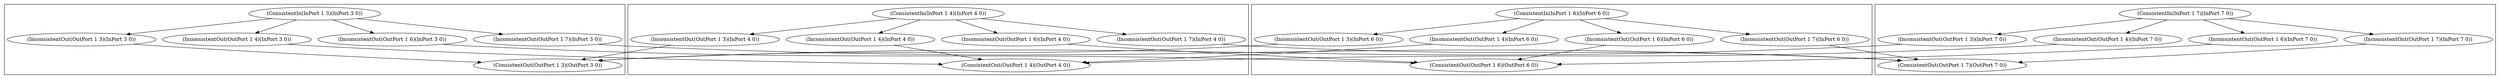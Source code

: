 digraph G {
  "(ConsistentIn(InPort 1 3)(InPort 3 0))";
  "(ConsistentIn(InPort 1 4)(InPort 4 0))";
  "(ConsistentIn(InPort 1 6)(InPort 6 0))";
  "(ConsistentIn(InPort 1 7)(InPort 7 0))";
  "(InconsistentOut(OutPort 1 3)(InPort 3 0))";
  "(InconsistentOut(OutPort 1 3)(InPort 4 0))";
  "(InconsistentOut(OutPort 1 3)(InPort 6 0))";
  "(InconsistentOut(OutPort 1 3)(InPort 7 0))";
  "(InconsistentOut(OutPort 1 4)(InPort 3 0))";
  "(InconsistentOut(OutPort 1 4)(InPort 4 0))";
  "(InconsistentOut(OutPort 1 4)(InPort 6 0))";
  "(InconsistentOut(OutPort 1 4)(InPort 7 0))";
  "(InconsistentOut(OutPort 1 6)(InPort 3 0))";
  "(InconsistentOut(OutPort 1 6)(InPort 4 0))";
  "(InconsistentOut(OutPort 1 6)(InPort 6 0))";
  "(InconsistentOut(OutPort 1 6)(InPort 7 0))";
  "(InconsistentOut(OutPort 1 7)(InPort 3 0))";
  "(InconsistentOut(OutPort 1 7)(InPort 4 0))";
  "(InconsistentOut(OutPort 1 7)(InPort 6 0))";
  "(InconsistentOut(OutPort 1 7)(InPort 7 0))";
  "(ConsistentOut(OutPort 1 3)(OutPort 3 0))";
  "(ConsistentOut(OutPort 1 4)(OutPort 4 0))";
  "(ConsistentOut(OutPort 1 6)(OutPort 6 0))";
  "(ConsistentOut(OutPort 1 7)(OutPort 7 0))";
  
  subgraph cluster_3 { "(ConsistentOut(OutPort 1 3)(OutPort 3 0))";"(InconsistentOut(OutPort 1 7)(InPort 3 0))";"(InconsistentOut(OutPort 1 6)(InPort 3 0))";"(InconsistentOut(OutPort 1 4)(InPort 3 0))";"(InconsistentOut(OutPort 1 3)(InPort 3 0))";"(ConsistentIn(InPort 1 3)(InPort 3 0))";
     };
  subgraph cluster_4 { "(ConsistentOut(OutPort 1 4)(OutPort 4 0))";"(InconsistentOut(OutPort 1 7)(InPort 4 0))";"(InconsistentOut(OutPort 1 6)(InPort 4 0))";"(InconsistentOut(OutPort 1 4)(InPort 4 0))";"(InconsistentOut(OutPort 1 3)(InPort 4 0))";"(ConsistentIn(InPort 1 4)(InPort 4 0))";
     };
  subgraph cluster_6 { "(ConsistentOut(OutPort 1 6)(OutPort 6 0))";"(InconsistentOut(OutPort 1 7)(InPort 6 0))";"(InconsistentOut(OutPort 1 6)(InPort 6 0))";"(InconsistentOut(OutPort 1 4)(InPort 6 0))";"(InconsistentOut(OutPort 1 3)(InPort 6 0))";"(ConsistentIn(InPort 1 6)(InPort 6 0))";
     };
  subgraph cluster_7 { "(ConsistentOut(OutPort 1 7)(OutPort 7 0))";"(InconsistentOut(OutPort 1 7)(InPort 7 0))";"(InconsistentOut(OutPort 1 6)(InPort 7 0))";"(InconsistentOut(OutPort 1 4)(InPort 7 0))";"(InconsistentOut(OutPort 1 3)(InPort 7 0))";"(ConsistentIn(InPort 1 7)(InPort 7 0))";
     };
  
  "(ConsistentIn(InPort 1 3)(InPort 3 0))" -> "(InconsistentOut(OutPort 1 3)(InPort 3 0))";
  "(ConsistentIn(InPort 1 3)(InPort 3 0))" -> "(InconsistentOut(OutPort 1 4)(InPort 3 0))";
  "(ConsistentIn(InPort 1 3)(InPort 3 0))" -> "(InconsistentOut(OutPort 1 6)(InPort 3 0))";
  "(ConsistentIn(InPort 1 3)(InPort 3 0))" -> "(InconsistentOut(OutPort 1 7)(InPort 3 0))";
  "(ConsistentIn(InPort 1 4)(InPort 4 0))" -> "(InconsistentOut(OutPort 1 3)(InPort 4 0))";
  "(ConsistentIn(InPort 1 4)(InPort 4 0))" -> "(InconsistentOut(OutPort 1 4)(InPort 4 0))";
  "(ConsistentIn(InPort 1 4)(InPort 4 0))" -> "(InconsistentOut(OutPort 1 6)(InPort 4 0))";
  "(ConsistentIn(InPort 1 4)(InPort 4 0))" -> "(InconsistentOut(OutPort 1 7)(InPort 4 0))";
  "(ConsistentIn(InPort 1 6)(InPort 6 0))" -> "(InconsistentOut(OutPort 1 3)(InPort 6 0))";
  "(ConsistentIn(InPort 1 6)(InPort 6 0))" -> "(InconsistentOut(OutPort 1 4)(InPort 6 0))";
  "(ConsistentIn(InPort 1 6)(InPort 6 0))" -> "(InconsistentOut(OutPort 1 6)(InPort 6 0))";
  "(ConsistentIn(InPort 1 6)(InPort 6 0))" -> "(InconsistentOut(OutPort 1 7)(InPort 6 0))";
  "(ConsistentIn(InPort 1 7)(InPort 7 0))" -> "(InconsistentOut(OutPort 1 3)(InPort 7 0))";
  "(ConsistentIn(InPort 1 7)(InPort 7 0))" -> "(InconsistentOut(OutPort 1 4)(InPort 7 0))";
  "(ConsistentIn(InPort 1 7)(InPort 7 0))" -> "(InconsistentOut(OutPort 1 6)(InPort 7 0))";
  "(ConsistentIn(InPort 1 7)(InPort 7 0))" -> "(InconsistentOut(OutPort 1 7)(InPort 7 0))";
  "(InconsistentOut(OutPort 1 3)(InPort 3 0))" -> "(ConsistentOut(OutPort 1 3)(OutPort 3 0))";
  "(InconsistentOut(OutPort 1 3)(InPort 4 0))" -> "(ConsistentOut(OutPort 1 3)(OutPort 3 0))";
  "(InconsistentOut(OutPort 1 3)(InPort 6 0))" -> "(ConsistentOut(OutPort 1 3)(OutPort 3 0))";
  "(InconsistentOut(OutPort 1 3)(InPort 7 0))" -> "(ConsistentOut(OutPort 1 3)(OutPort 3 0))";
  "(InconsistentOut(OutPort 1 4)(InPort 3 0))" -> "(ConsistentOut(OutPort 1 4)(OutPort 4 0))";
  "(InconsistentOut(OutPort 1 4)(InPort 4 0))" -> "(ConsistentOut(OutPort 1 4)(OutPort 4 0))";
  "(InconsistentOut(OutPort 1 4)(InPort 6 0))" -> "(ConsistentOut(OutPort 1 4)(OutPort 4 0))";
  "(InconsistentOut(OutPort 1 4)(InPort 7 0))" -> "(ConsistentOut(OutPort 1 4)(OutPort 4 0))";
  "(InconsistentOut(OutPort 1 6)(InPort 3 0))" -> "(ConsistentOut(OutPort 1 6)(OutPort 6 0))";
  "(InconsistentOut(OutPort 1 6)(InPort 4 0))" -> "(ConsistentOut(OutPort 1 6)(OutPort 6 0))";
  "(InconsistentOut(OutPort 1 6)(InPort 6 0))" -> "(ConsistentOut(OutPort 1 6)(OutPort 6 0))";
  "(InconsistentOut(OutPort 1 6)(InPort 7 0))" -> "(ConsistentOut(OutPort 1 6)(OutPort 6 0))";
  "(InconsistentOut(OutPort 1 7)(InPort 3 0))" -> "(ConsistentOut(OutPort 1 7)(OutPort 7 0))";
  "(InconsistentOut(OutPort 1 7)(InPort 4 0))" -> "(ConsistentOut(OutPort 1 7)(OutPort 7 0))";
  "(InconsistentOut(OutPort 1 7)(InPort 6 0))" -> "(ConsistentOut(OutPort 1 7)(OutPort 7 0))";
  "(InconsistentOut(OutPort 1 7)(InPort 7 0))" -> "(ConsistentOut(OutPort 1 7)(OutPort 7 0))";
  
  }